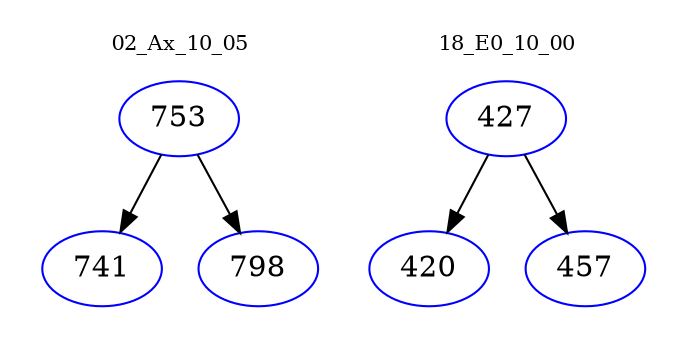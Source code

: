 digraph{
subgraph cluster_0 {
color = white
label = "02_Ax_10_05";
fontsize=10;
T0_753 [label="753", color="blue"]
T0_753 -> T0_741 [color="black"]
T0_741 [label="741", color="blue"]
T0_753 -> T0_798 [color="black"]
T0_798 [label="798", color="blue"]
}
subgraph cluster_1 {
color = white
label = "18_E0_10_00";
fontsize=10;
T1_427 [label="427", color="blue"]
T1_427 -> T1_420 [color="black"]
T1_420 [label="420", color="blue"]
T1_427 -> T1_457 [color="black"]
T1_457 [label="457", color="blue"]
}
}
